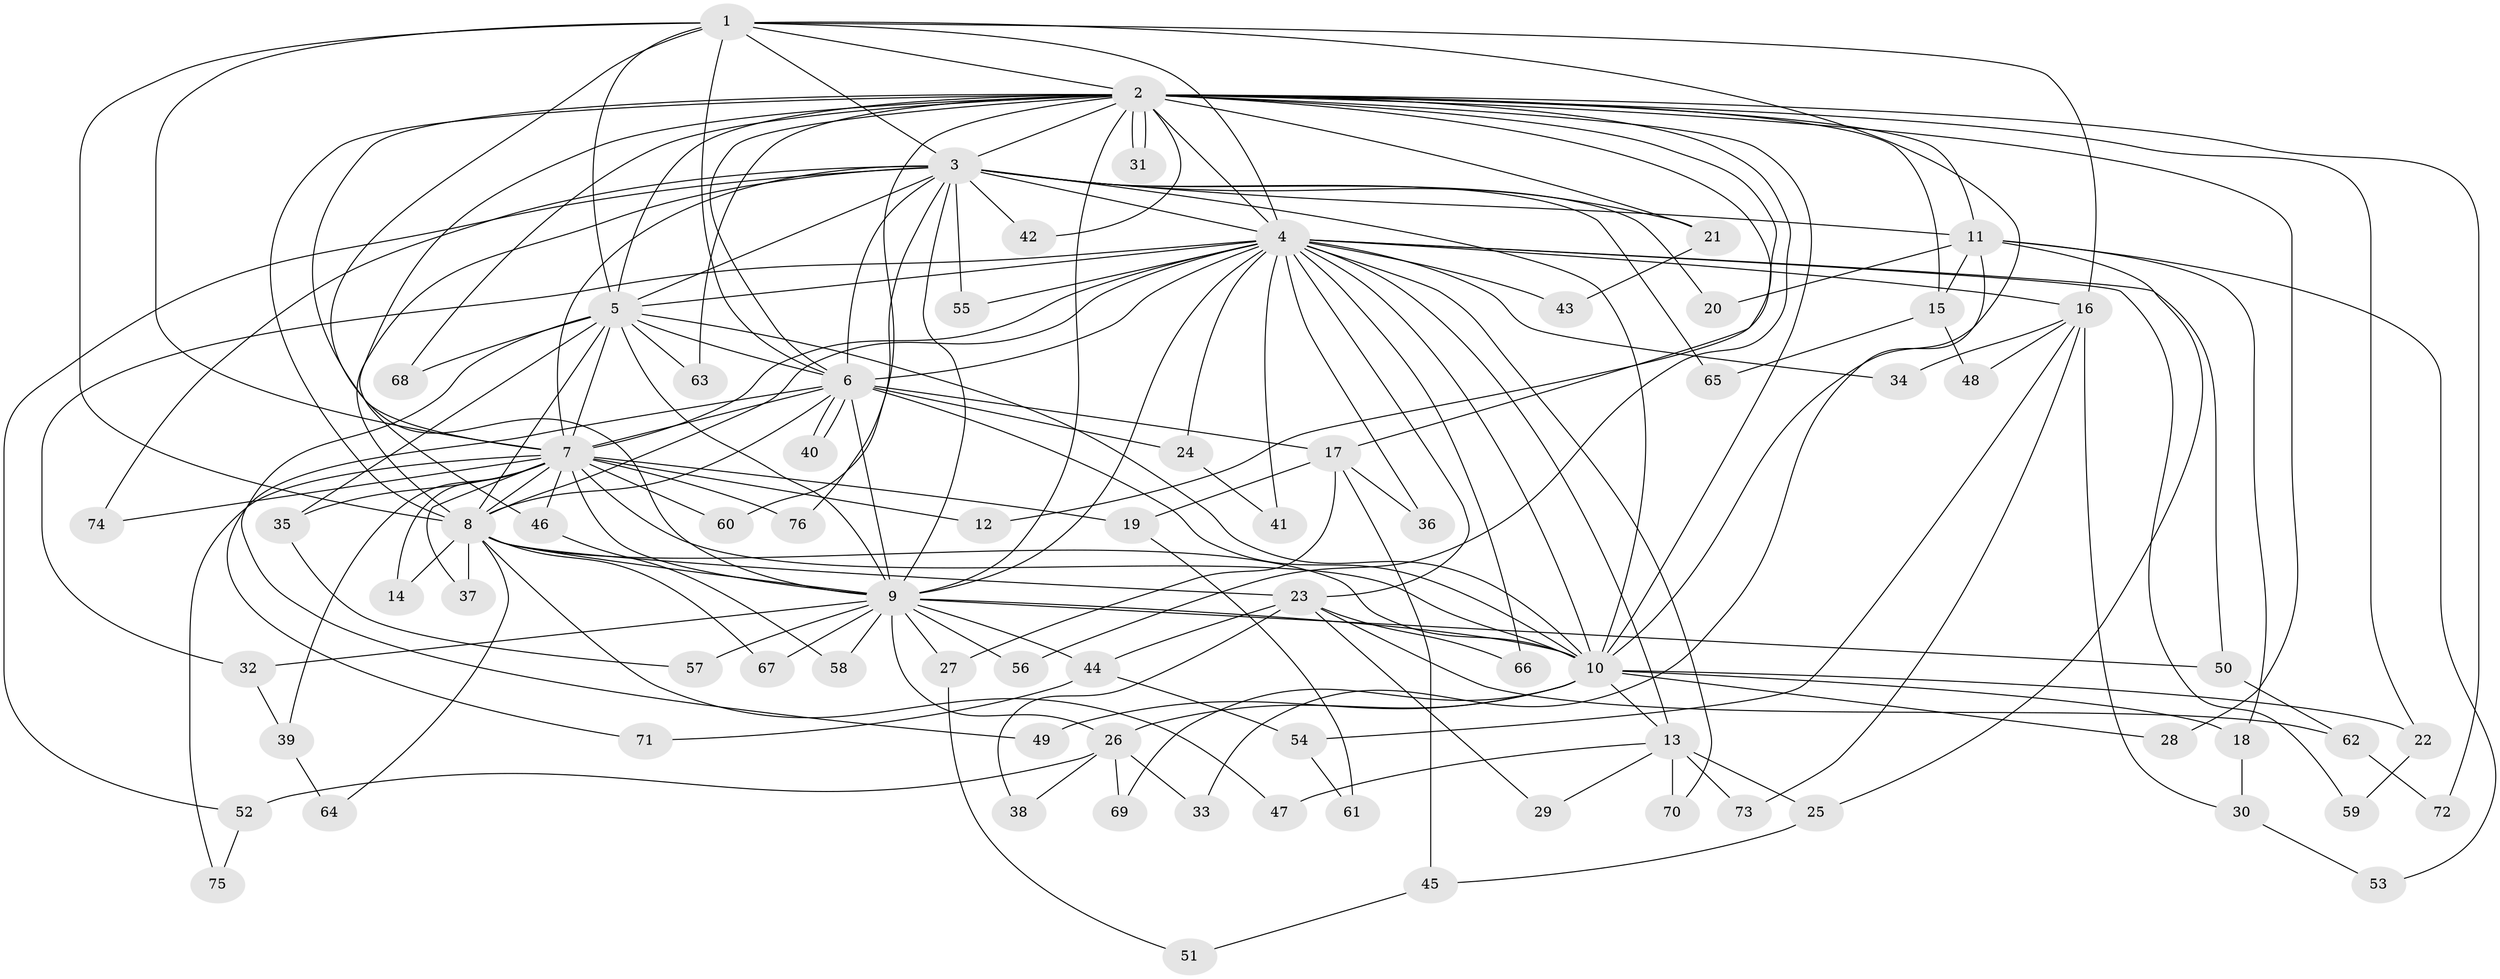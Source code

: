 // coarse degree distribution, {13: 0.018867924528301886, 8: 0.018867924528301886, 22: 0.018867924528301886, 1: 0.1320754716981132, 3: 0.16981132075471697, 5: 0.018867924528301886, 2: 0.4716981132075472, 6: 0.07547169811320754, 12: 0.018867924528301886, 4: 0.03773584905660377, 16: 0.018867924528301886}
// Generated by graph-tools (version 1.1) at 2025/49/03/04/25 21:49:45]
// undirected, 76 vertices, 177 edges
graph export_dot {
graph [start="1"]
  node [color=gray90,style=filled];
  1;
  2;
  3;
  4;
  5;
  6;
  7;
  8;
  9;
  10;
  11;
  12;
  13;
  14;
  15;
  16;
  17;
  18;
  19;
  20;
  21;
  22;
  23;
  24;
  25;
  26;
  27;
  28;
  29;
  30;
  31;
  32;
  33;
  34;
  35;
  36;
  37;
  38;
  39;
  40;
  41;
  42;
  43;
  44;
  45;
  46;
  47;
  48;
  49;
  50;
  51;
  52;
  53;
  54;
  55;
  56;
  57;
  58;
  59;
  60;
  61;
  62;
  63;
  64;
  65;
  66;
  67;
  68;
  69;
  70;
  71;
  72;
  73;
  74;
  75;
  76;
  1 -- 2;
  1 -- 3;
  1 -- 4;
  1 -- 5;
  1 -- 6;
  1 -- 7;
  1 -- 8;
  1 -- 9;
  1 -- 10;
  1 -- 16;
  2 -- 3;
  2 -- 4;
  2 -- 5;
  2 -- 6;
  2 -- 7;
  2 -- 8;
  2 -- 9;
  2 -- 10;
  2 -- 11;
  2 -- 12;
  2 -- 15;
  2 -- 17;
  2 -- 21;
  2 -- 22;
  2 -- 28;
  2 -- 31;
  2 -- 31;
  2 -- 42;
  2 -- 46;
  2 -- 56;
  2 -- 63;
  2 -- 68;
  2 -- 72;
  2 -- 76;
  3 -- 4;
  3 -- 5;
  3 -- 6;
  3 -- 7;
  3 -- 8;
  3 -- 9;
  3 -- 10;
  3 -- 11;
  3 -- 20;
  3 -- 21;
  3 -- 42;
  3 -- 52;
  3 -- 55;
  3 -- 60;
  3 -- 65;
  3 -- 74;
  4 -- 5;
  4 -- 6;
  4 -- 7;
  4 -- 8;
  4 -- 9;
  4 -- 10;
  4 -- 13;
  4 -- 16;
  4 -- 23;
  4 -- 24;
  4 -- 32;
  4 -- 34;
  4 -- 36;
  4 -- 41;
  4 -- 43;
  4 -- 50;
  4 -- 55;
  4 -- 59;
  4 -- 66;
  4 -- 70;
  5 -- 6;
  5 -- 7;
  5 -- 8;
  5 -- 9;
  5 -- 10;
  5 -- 35;
  5 -- 49;
  5 -- 63;
  5 -- 68;
  6 -- 7;
  6 -- 8;
  6 -- 9;
  6 -- 10;
  6 -- 17;
  6 -- 24;
  6 -- 40;
  6 -- 40;
  6 -- 71;
  7 -- 8;
  7 -- 9;
  7 -- 10;
  7 -- 12;
  7 -- 14;
  7 -- 19;
  7 -- 35;
  7 -- 37;
  7 -- 39;
  7 -- 46;
  7 -- 60;
  7 -- 74;
  7 -- 75;
  7 -- 76;
  8 -- 9;
  8 -- 10;
  8 -- 14;
  8 -- 23;
  8 -- 37;
  8 -- 47;
  8 -- 64;
  8 -- 67;
  9 -- 10;
  9 -- 26;
  9 -- 27;
  9 -- 32;
  9 -- 44;
  9 -- 50;
  9 -- 56;
  9 -- 57;
  9 -- 58;
  9 -- 67;
  10 -- 13;
  10 -- 18;
  10 -- 22;
  10 -- 26;
  10 -- 28;
  10 -- 49;
  10 -- 69;
  11 -- 15;
  11 -- 18;
  11 -- 20;
  11 -- 25;
  11 -- 33;
  11 -- 53;
  13 -- 25;
  13 -- 29;
  13 -- 47;
  13 -- 70;
  13 -- 73;
  15 -- 48;
  15 -- 65;
  16 -- 30;
  16 -- 34;
  16 -- 48;
  16 -- 54;
  16 -- 73;
  17 -- 19;
  17 -- 27;
  17 -- 36;
  17 -- 45;
  18 -- 30;
  19 -- 61;
  21 -- 43;
  22 -- 59;
  23 -- 29;
  23 -- 38;
  23 -- 44;
  23 -- 62;
  23 -- 66;
  24 -- 41;
  25 -- 45;
  26 -- 33;
  26 -- 38;
  26 -- 52;
  26 -- 69;
  27 -- 51;
  30 -- 53;
  32 -- 39;
  35 -- 57;
  39 -- 64;
  44 -- 54;
  44 -- 71;
  45 -- 51;
  46 -- 58;
  50 -- 62;
  52 -- 75;
  54 -- 61;
  62 -- 72;
}
